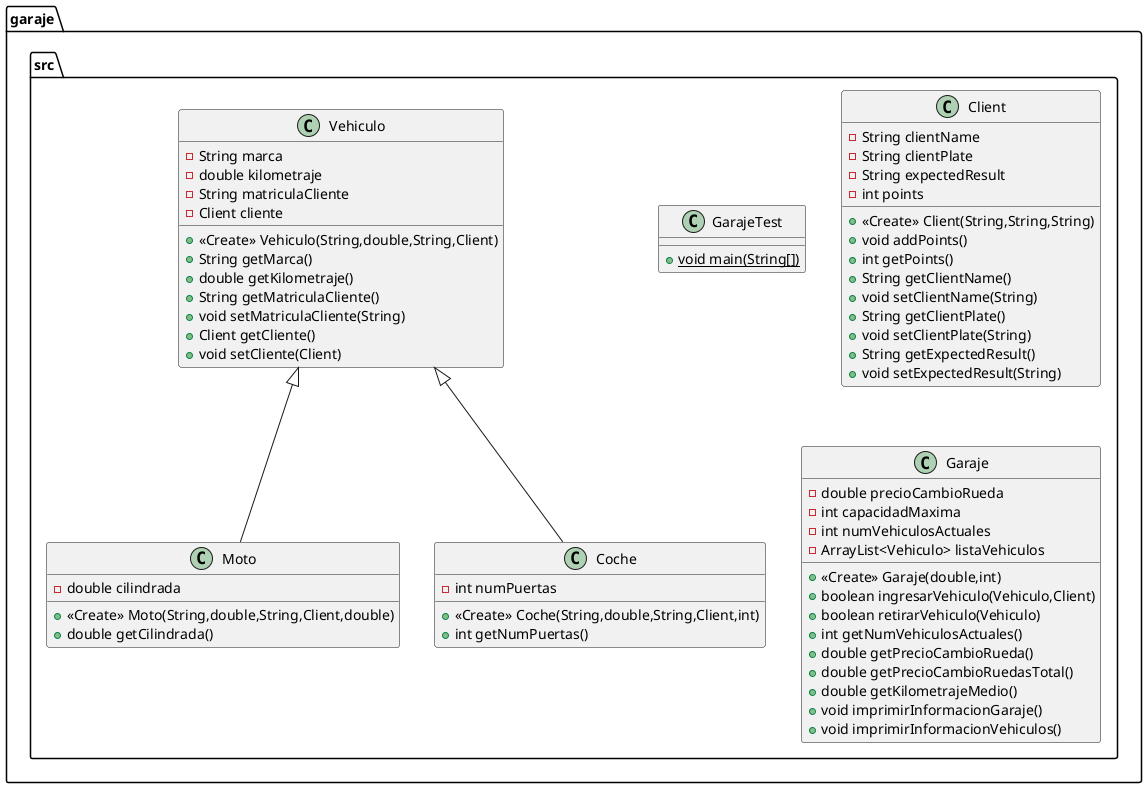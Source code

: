 @startuml
class garaje.src.Moto {
- double cilindrada
+ <<Create>> Moto(String,double,String,Client,double)
+ double getCilindrada()
}
class garaje.src.GarajeTest {
+ {static} void main(String[])
}
class garaje.src.Client {
- String clientName
- String clientPlate
- String expectedResult
- int points
+ <<Create>> Client(String,String,String)
+ void addPoints()
+ int getPoints()
+ String getClientName()
+ void setClientName(String)
+ String getClientPlate()
+ void setClientPlate(String)
+ String getExpectedResult()
+ void setExpectedResult(String)
}
class garaje.src.Coche {
- int numPuertas
+ <<Create>> Coche(String,double,String,Client,int)
+ int getNumPuertas()
}
class garaje.src.Garaje {
- double precioCambioRueda
- int capacidadMaxima
- int numVehiculosActuales
- ArrayList<Vehiculo> listaVehiculos
+ <<Create>> Garaje(double,int)
+ boolean ingresarVehiculo(Vehiculo,Client)
+ boolean retirarVehiculo(Vehiculo)
+ int getNumVehiculosActuales()
+ double getPrecioCambioRueda()
+ double getPrecioCambioRuedasTotal()
+ double getKilometrajeMedio()
+ void imprimirInformacionGaraje()
+ void imprimirInformacionVehiculos()
}
class garaje.src.Vehiculo {
- String marca
- double kilometraje
- String matriculaCliente
- Client cliente
+ <<Create>> Vehiculo(String,double,String,Client)
+ String getMarca()
+ double getKilometraje()
+ String getMatriculaCliente()
+ void setMatriculaCliente(String)
+ Client getCliente()
+ void setCliente(Client)
}


garaje.src.Vehiculo <|-- garaje.src.Moto
garaje.src.Vehiculo <|-- garaje.src.Coche
@enduml